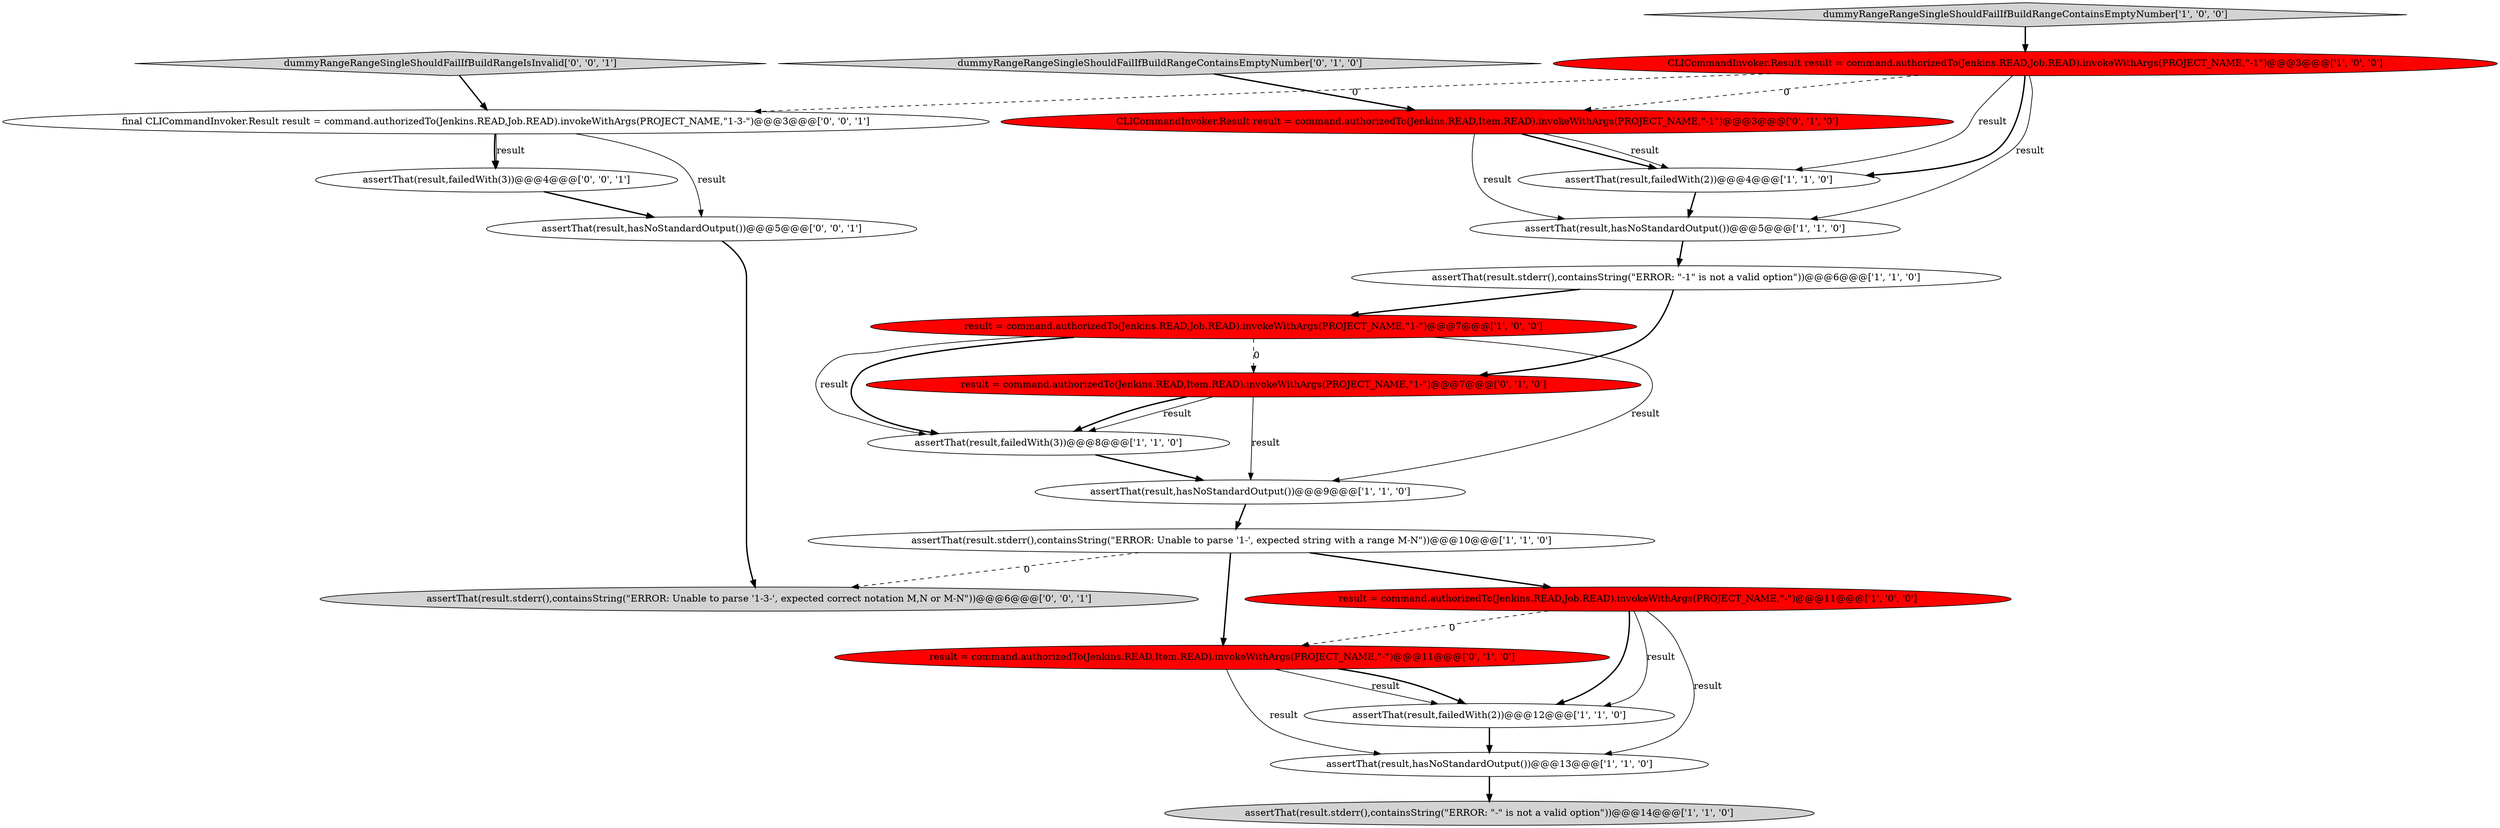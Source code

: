 digraph {
14 [style = filled, label = "result = command.authorizedTo(Jenkins.READ,Item.READ).invokeWithArgs(PROJECT_NAME,\"1-\")@@@7@@@['0', '1', '0']", fillcolor = red, shape = ellipse image = "AAA1AAABBB2BBB"];
0 [style = filled, label = "assertThat(result.stderr(),containsString(\"ERROR: \"-1\" is not a valid option\"))@@@6@@@['1', '1', '0']", fillcolor = white, shape = ellipse image = "AAA0AAABBB1BBB"];
19 [style = filled, label = "assertThat(result,hasNoStandardOutput())@@@5@@@['0', '0', '1']", fillcolor = white, shape = ellipse image = "AAA0AAABBB3BBB"];
6 [style = filled, label = "assertThat(result,hasNoStandardOutput())@@@13@@@['1', '1', '0']", fillcolor = white, shape = ellipse image = "AAA0AAABBB1BBB"];
2 [style = filled, label = "result = command.authorizedTo(Jenkins.READ,Job.READ).invokeWithArgs(PROJECT_NAME,\"-\")@@@11@@@['1', '0', '0']", fillcolor = red, shape = ellipse image = "AAA1AAABBB1BBB"];
7 [style = filled, label = "result = command.authorizedTo(Jenkins.READ,Job.READ).invokeWithArgs(PROJECT_NAME,\"1-\")@@@7@@@['1', '0', '0']", fillcolor = red, shape = ellipse image = "AAA1AAABBB1BBB"];
15 [style = filled, label = "CLICommandInvoker.Result result = command.authorizedTo(Jenkins.READ,Item.READ).invokeWithArgs(PROJECT_NAME,\"-1\")@@@3@@@['0', '1', '0']", fillcolor = red, shape = ellipse image = "AAA1AAABBB2BBB"];
1 [style = filled, label = "assertThat(result,hasNoStandardOutput())@@@5@@@['1', '1', '0']", fillcolor = white, shape = ellipse image = "AAA0AAABBB1BBB"];
16 [style = filled, label = "result = command.authorizedTo(Jenkins.READ,Item.READ).invokeWithArgs(PROJECT_NAME,\"-\")@@@11@@@['0', '1', '0']", fillcolor = red, shape = ellipse image = "AAA1AAABBB2BBB"];
18 [style = filled, label = "assertThat(result.stderr(),containsString(\"ERROR: Unable to parse '1-3-', expected correct notation M,N or M-N\"))@@@6@@@['0', '0', '1']", fillcolor = lightgray, shape = ellipse image = "AAA0AAABBB3BBB"];
10 [style = filled, label = "assertThat(result.stderr(),containsString(\"ERROR: \"-\" is not a valid option\"))@@@14@@@['1', '1', '0']", fillcolor = lightgray, shape = ellipse image = "AAA0AAABBB1BBB"];
4 [style = filled, label = "assertThat(result,failedWith(3))@@@8@@@['1', '1', '0']", fillcolor = white, shape = ellipse image = "AAA0AAABBB1BBB"];
20 [style = filled, label = "dummyRangeRangeSingleShouldFailIfBuildRangeIsInvalid['0', '0', '1']", fillcolor = lightgray, shape = diamond image = "AAA0AAABBB3BBB"];
12 [style = filled, label = "assertThat(result,failedWith(2))@@@12@@@['1', '1', '0']", fillcolor = white, shape = ellipse image = "AAA0AAABBB1BBB"];
21 [style = filled, label = "assertThat(result,failedWith(3))@@@4@@@['0', '0', '1']", fillcolor = white, shape = ellipse image = "AAA0AAABBB3BBB"];
11 [style = filled, label = "dummyRangeRangeSingleShouldFailIfBuildRangeContainsEmptyNumber['1', '0', '0']", fillcolor = lightgray, shape = diamond image = "AAA0AAABBB1BBB"];
8 [style = filled, label = "assertThat(result,hasNoStandardOutput())@@@9@@@['1', '1', '0']", fillcolor = white, shape = ellipse image = "AAA0AAABBB1BBB"];
3 [style = filled, label = "assertThat(result.stderr(),containsString(\"ERROR: Unable to parse '1-', expected string with a range M-N\"))@@@10@@@['1', '1', '0']", fillcolor = white, shape = ellipse image = "AAA0AAABBB1BBB"];
13 [style = filled, label = "dummyRangeRangeSingleShouldFailIfBuildRangeContainsEmptyNumber['0', '1', '0']", fillcolor = lightgray, shape = diamond image = "AAA0AAABBB2BBB"];
9 [style = filled, label = "CLICommandInvoker.Result result = command.authorizedTo(Jenkins.READ,Job.READ).invokeWithArgs(PROJECT_NAME,\"-1\")@@@3@@@['1', '0', '0']", fillcolor = red, shape = ellipse image = "AAA1AAABBB1BBB"];
5 [style = filled, label = "assertThat(result,failedWith(2))@@@4@@@['1', '1', '0']", fillcolor = white, shape = ellipse image = "AAA0AAABBB1BBB"];
17 [style = filled, label = "final CLICommandInvoker.Result result = command.authorizedTo(Jenkins.READ,Job.READ).invokeWithArgs(PROJECT_NAME,\"1-3-\")@@@3@@@['0', '0', '1']", fillcolor = white, shape = ellipse image = "AAA0AAABBB3BBB"];
2->6 [style = solid, label="result"];
16->6 [style = solid, label="result"];
19->18 [style = bold, label=""];
20->17 [style = bold, label=""];
21->19 [style = bold, label=""];
14->4 [style = solid, label="result"];
15->1 [style = solid, label="result"];
7->14 [style = dashed, label="0"];
3->18 [style = dashed, label="0"];
8->3 [style = bold, label=""];
7->8 [style = solid, label="result"];
17->19 [style = solid, label="result"];
1->0 [style = bold, label=""];
7->4 [style = bold, label=""];
3->16 [style = bold, label=""];
2->12 [style = solid, label="result"];
11->9 [style = bold, label=""];
12->6 [style = bold, label=""];
2->12 [style = bold, label=""];
15->5 [style = bold, label=""];
0->7 [style = bold, label=""];
5->1 [style = bold, label=""];
0->14 [style = bold, label=""];
16->12 [style = solid, label="result"];
3->2 [style = bold, label=""];
14->8 [style = solid, label="result"];
7->4 [style = solid, label="result"];
2->16 [style = dashed, label="0"];
6->10 [style = bold, label=""];
9->17 [style = dashed, label="0"];
9->5 [style = bold, label=""];
4->8 [style = bold, label=""];
9->1 [style = solid, label="result"];
13->15 [style = bold, label=""];
17->21 [style = solid, label="result"];
16->12 [style = bold, label=""];
17->21 [style = bold, label=""];
9->5 [style = solid, label="result"];
9->15 [style = dashed, label="0"];
14->4 [style = bold, label=""];
15->5 [style = solid, label="result"];
}
